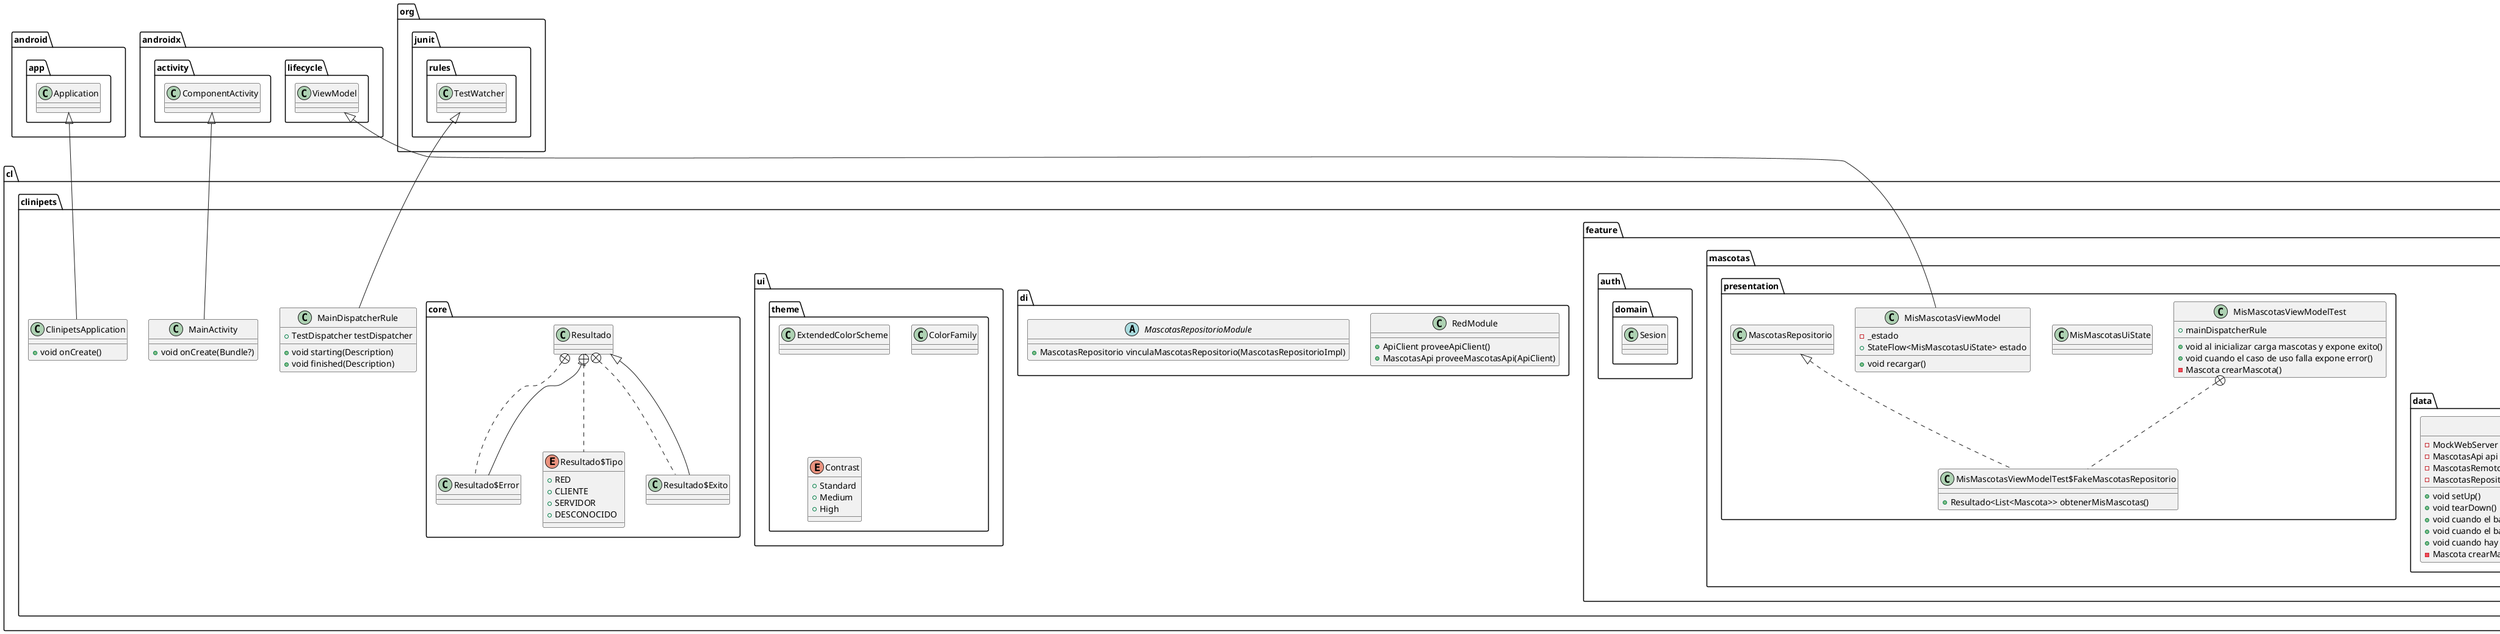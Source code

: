 @startuml
class cl.clinipets.feature.mascotas.data.MascotasRemotoDataSource {
+ Response<List<Mascota>> obtenerMisMascotas()
}

class cl.clinipets.di.RedModule {
+ ApiClient proveeApiClient()
+ MascotasApi proveeMascotasApi(ApiClient)
}

abstract class cl.clinipets.di.MascotasRepositorioModule {
+ MascotasRepositorio vinculaMascotasRepositorio(MascotasRepositorioImpl)
}

interface cl.clinipets.feature.mascotas.domain.MascotasRepositorio {
+ Resultado<List<Mascota>> obtenerMisMascotas()
}

class cl.clinipets.feature.mascotas.data.MascotasRepositorioImpl {
+ Resultado<List<Mascota>> obtenerMisMascotas()
}

class cl.clinipets.ClinipetsApplication {
+ void onCreate()
}

class cl.clinipets.feature.mascotas.presentation.MisMascotasViewModelTest$FakeMascotasRepositorio {
+ Resultado<List<Mascota>> obtenerMisMascotas()
}

class cl.clinipets.feature.mascotas.presentation.MisMascotasViewModelTest {
+  mainDispatcherRule
+ void al inicializar carga mascotas y expone exito()
+ void cuando el caso de uso falla expone error()
- Mascota crearMascota()
}


class cl.clinipets.feature.auth.domain.Sesion {
}
class cl.clinipets.feature.mascotas.presentation.MisMascotasUiState {
}
class cl.clinipets.feature.mascotas.presentation.MisMascotasViewModel {
-  _estado
+ StateFlow<MisMascotasUiState> estado
+ void recargar()
}


class cl.clinipets.MainDispatcherRule {
+ TestDispatcher testDispatcher
+ void starting(Description)
+ void finished(Description)
}


class cl.clinipets.ui.theme.ExtendedColorScheme {
}
class cl.clinipets.ui.theme.ColorFamily {
}
enum cl.clinipets.ui.theme.Contrast {
+  Standard
+  Medium
+  High
}

class cl.clinipets.feature.mascotas.domain.ObtenerMisMascotasUseCase {
+ Resultado<List<Mascota>> invoke()
}

class cl.clinipets.MainActivity {
+ void onCreate(Bundle?)
}

class cl.clinipets.feature.mascotas.data.MascotasRepositorioImplTest {
- MockWebServer servidor
- MascotasApi api
- MascotasRemotoDataSource dataSource
- MascotasRepositorioImpl repositorio
+ void setUp()
+ void tearDown()
+ void cuando el backend responde 200 devuelve Resultado_Exito con mascotas()
+ void cuando el backend responde error 404 devuelve Resultado_Error de cliente()
+ void cuando hay un error de red devuelve Resultado_Error de red()
- Mascota crearMascota()
}


class cl.clinipets.core.Resultado$Exito {
}
class cl.clinipets.core.Resultado$Error {
}
enum cl.clinipets.core.Resultado$Tipo {
+  RED
+  CLIENTE
+  SERVIDOR
+  DESCONOCIDO
}

class cl.clinipets.core.Resultado {
}


cl.clinipets.feature.mascotas.domain.MascotasRepositorio <|.. cl.clinipets.feature.mascotas.data.MascotasRepositorioImpl
android.app.Application <|-- cl.clinipets.ClinipetsApplication
cl.clinipets.feature.mascotas.presentation.MisMascotasViewModelTest +.. cl.clinipets.feature.mascotas.presentation.MisMascotasViewModelTest$FakeMascotasRepositorio
cl.clinipets.feature.mascotas.presentation.MascotasRepositorio <|.. cl.clinipets.feature.mascotas.presentation.MisMascotasViewModelTest$FakeMascotasRepositorio
androidx.lifecycle.ViewModel <|-- cl.clinipets.feature.mascotas.presentation.MisMascotasViewModel
org.junit.rules.TestWatcher <|-- cl.clinipets.MainDispatcherRule
androidx.activity.ComponentActivity <|-- cl.clinipets.MainActivity
cl.clinipets.core.Resultado +.. cl.clinipets.core.Resultado$Exito
cl.clinipets.core.Resultado <|-- cl.clinipets.core.Resultado$Exito
cl.clinipets.core.Resultado +.. cl.clinipets.core.Resultado$Error
cl.clinipets.core.Resultado <|-- cl.clinipets.core.Resultado$Error
cl.clinipets.core.Resultado +.. cl.clinipets.core.Resultado$Tipo
@enduml